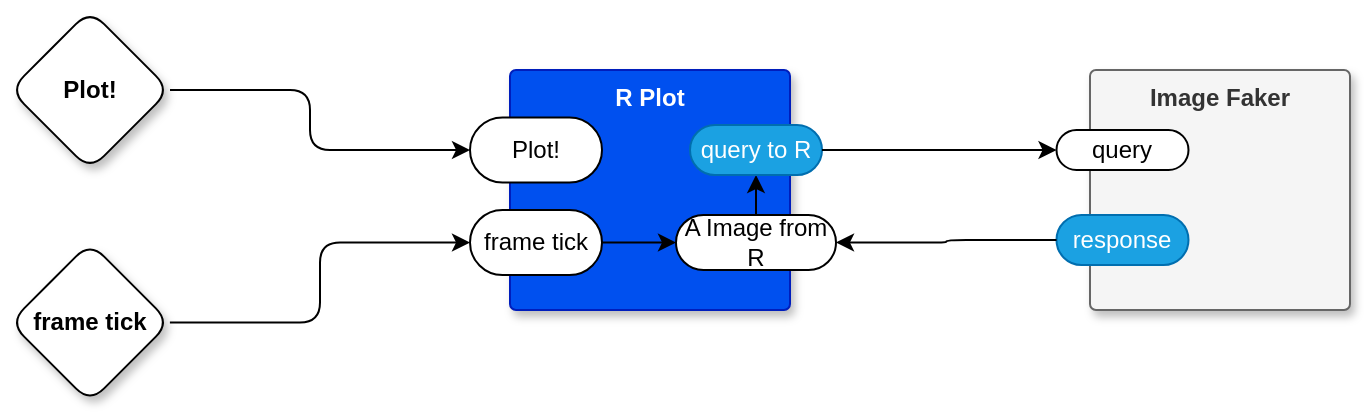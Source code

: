 <mxfile version="21.6.8" type="device" pages="4">
  <diagram name="main" id="x2co2Gd_Et_V67uiUisD">
    <mxGraphModel dx="1238" dy="1469" grid="1" gridSize="10" guides="1" tooltips="1" connect="1" arrows="1" fold="1" page="1" pageScale="1" pageWidth="1100" pageHeight="850" math="0" shadow="0">
      <root>
        <mxCell id="_Y9BDkzuRRnm9ouS4DaO-0" />
        <mxCell id="_Y9BDkzuRRnm9ouS4DaO-1" parent="_Y9BDkzuRRnm9ouS4DaO-0" />
        <mxCell id="_Y9BDkzuRRnm9ouS4DaO-3" style="edgeStyle=orthogonalEdgeStyle;shape=connector;rounded=1;orthogonalLoop=1;jettySize=auto;html=1;entryX=0;entryY=0.5;entryDx=0;entryDy=0;entryPerimeter=0;labelBackgroundColor=default;strokeColor=default;fontFamily=Helvetica;fontSize=11;fontColor=default;endArrow=classic;" edge="1" parent="_Y9BDkzuRRnm9ouS4DaO-1" source="_Y9BDkzuRRnm9ouS4DaO-4" target="JYCW3I9-4BdJqzGQ_Jw7-5">
          <mxGeometry relative="1" as="geometry">
            <mxPoint x="223.25" y="-643.75" as="targetPoint" />
          </mxGeometry>
        </mxCell>
        <mxCell id="_Y9BDkzuRRnm9ouS4DaO-4" value="frame tick" style="rhombus;whiteSpace=wrap;html=1;rounded=1;fontStyle=1;glass=0;sketch=0;fontSize=12;points=[[0,0.5,0,0,0],[0.5,0,0,0,0],[0.5,1,0,0,0],[1,0.5,0,0,0]];shadow=1;" vertex="1" parent="_Y9BDkzuRRnm9ouS4DaO-1">
          <mxGeometry x="40" y="-683.75" width="80" height="80" as="geometry" />
        </mxCell>
        <mxCell id="_Y9BDkzuRRnm9ouS4DaO-5" style="edgeStyle=orthogonalEdgeStyle;shape=connector;rounded=1;orthogonalLoop=1;jettySize=auto;html=1;exitX=1;exitY=0.5;exitDx=0;exitDy=0;exitPerimeter=0;entryX=0;entryY=0.5;entryDx=0;entryDy=0;entryPerimeter=0;labelBackgroundColor=default;strokeColor=default;fontFamily=Helvetica;fontSize=11;fontColor=default;endArrow=classic;" edge="1" parent="_Y9BDkzuRRnm9ouS4DaO-1" source="_Y9BDkzuRRnm9ouS4DaO-6" target="JYCW3I9-4BdJqzGQ_Jw7-12">
          <mxGeometry relative="1" as="geometry">
            <mxPoint x="540" y="-760" as="targetPoint" />
            <Array as="points">
              <mxPoint x="190" y="-760" />
              <mxPoint x="190" y="-730" />
            </Array>
          </mxGeometry>
        </mxCell>
        <mxCell id="_Y9BDkzuRRnm9ouS4DaO-6" value="Plot!" style="rhombus;whiteSpace=wrap;html=1;rounded=1;fontStyle=1;glass=0;sketch=0;fontSize=12;points=[[0,0.5,0,0,0],[0.5,0,0,0,0],[0.5,1,0,0,0],[1,0.5,0,0,0]];shadow=1;" vertex="1" parent="_Y9BDkzuRRnm9ouS4DaO-1">
          <mxGeometry x="40" y="-800" width="80" height="80" as="geometry" />
        </mxCell>
        <mxCell id="JYCW3I9-4BdJqzGQ_Jw7-0" value="Image Faker" style="rounded=1;whiteSpace=wrap;html=1;sketch=0;container=1;recursiveResize=0;verticalAlign=top;arcSize=6;fontStyle=1;autosize=0;points=[];absoluteArcSize=1;shadow=1;strokeColor=#666666;fillColor=#f5f5f5;fontColor=#333333;" vertex="1" parent="_Y9BDkzuRRnm9ouS4DaO-1">
          <mxGeometry x="580" y="-770" width="130" height="120" as="geometry">
            <mxRectangle x="-98" y="-1230" width="99" height="26" as="alternateBounds" />
          </mxGeometry>
        </mxCell>
        <mxCell id="JYCW3I9-4BdJqzGQ_Jw7-1" value="query" style="rounded=1;whiteSpace=wrap;html=1;sketch=0;points=[[0,0.5,0,0,0],[1,0.5,0,0,0]];arcSize=50;" vertex="1" parent="JYCW3I9-4BdJqzGQ_Jw7-0">
          <mxGeometry x="-16.75" y="30" width="66" height="20" as="geometry" />
        </mxCell>
        <mxCell id="JYCW3I9-4BdJqzGQ_Jw7-3" value="response" style="rounded=1;whiteSpace=wrap;html=1;sketch=0;points=[[0,0.5,0,0,0],[1,0.5,0,0,0]];fillColor=#1ba1e2;fontColor=#ffffff;strokeColor=#006EAF;arcSize=50;" vertex="1" parent="JYCW3I9-4BdJqzGQ_Jw7-0">
          <mxGeometry x="-16.75" y="72.5" width="66" height="25" as="geometry" />
        </mxCell>
        <mxCell id="JYCW3I9-4BdJqzGQ_Jw7-4" value="R Plot" style="rounded=1;whiteSpace=wrap;html=1;sketch=0;container=1;recursiveResize=0;verticalAlign=top;arcSize=6;fontStyle=1;autosize=0;points=[];absoluteArcSize=1;shadow=1;strokeColor=#001DBC;fillColor=#0050ef;fontColor=#ffffff;" vertex="1" parent="_Y9BDkzuRRnm9ouS4DaO-1">
          <mxGeometry x="290" y="-770" width="140" height="120" as="geometry">
            <mxRectangle x="-98" y="-1230" width="99" height="26" as="alternateBounds" />
          </mxGeometry>
        </mxCell>
        <mxCell id="JYCW3I9-4BdJqzGQ_Jw7-13" value="" style="edgeStyle=orthogonalEdgeStyle;shape=connector;rounded=1;orthogonalLoop=1;jettySize=auto;html=1;labelBackgroundColor=default;strokeColor=default;fontFamily=Helvetica;fontSize=11;fontColor=default;endArrow=classic;" edge="1" parent="JYCW3I9-4BdJqzGQ_Jw7-4" source="JYCW3I9-4BdJqzGQ_Jw7-6" target="JYCW3I9-4BdJqzGQ_Jw7-7">
          <mxGeometry relative="1" as="geometry" />
        </mxCell>
        <mxCell id="JYCW3I9-4BdJqzGQ_Jw7-5" value="frame tick" style="rounded=1;whiteSpace=wrap;html=1;sketch=0;points=[[0,0.5,0,0,0],[1,0.5,0,0,0]];arcSize=50;" vertex="1" parent="JYCW3I9-4BdJqzGQ_Jw7-4">
          <mxGeometry x="-20" y="70" width="66" height="32.5" as="geometry" />
        </mxCell>
        <mxCell id="JYCW3I9-4BdJqzGQ_Jw7-7" value="query to R" style="rounded=1;whiteSpace=wrap;html=1;sketch=0;points=[[0,0.5,0,0,0],[1,0.5,0,0,0]];fillColor=#1ba1e2;fontColor=#ffffff;strokeColor=#006EAF;arcSize=50;" vertex="1" parent="JYCW3I9-4BdJqzGQ_Jw7-4">
          <mxGeometry x="90" y="27.5" width="66" height="25" as="geometry" />
        </mxCell>
        <mxCell id="JYCW3I9-4BdJqzGQ_Jw7-12" value="Plot!" style="rounded=1;whiteSpace=wrap;html=1;sketch=0;points=[[0,0.5,0,0,0],[1,0.5,0,0,0]];arcSize=50;" vertex="1" parent="JYCW3I9-4BdJqzGQ_Jw7-4">
          <mxGeometry x="-20" y="23.75" width="66" height="32.5" as="geometry" />
        </mxCell>
        <mxCell id="TPJF8gSqShhwLvnHYXyO-0" value="" style="edgeStyle=orthogonalEdgeStyle;shape=connector;rounded=1;orthogonalLoop=1;jettySize=auto;html=1;labelBackgroundColor=default;strokeColor=default;fontFamily=Helvetica;fontSize=11;fontColor=default;endArrow=classic;" edge="1" parent="JYCW3I9-4BdJqzGQ_Jw7-4" source="JYCW3I9-4BdJqzGQ_Jw7-5" target="JYCW3I9-4BdJqzGQ_Jw7-6">
          <mxGeometry relative="1" as="geometry">
            <mxPoint x="336" y="-684" as="sourcePoint" />
            <mxPoint x="413" y="-717" as="targetPoint" />
          </mxGeometry>
        </mxCell>
        <mxCell id="JYCW3I9-4BdJqzGQ_Jw7-6" value="A Image from R" style="rounded=1;whiteSpace=wrap;html=1;sketch=0;points=[[0,0.5,0,0,0],[1,0.5,0,0,0]];arcSize=50;" vertex="1" parent="JYCW3I9-4BdJqzGQ_Jw7-4">
          <mxGeometry x="83" y="72.5" width="80" height="27.5" as="geometry" />
        </mxCell>
        <mxCell id="JYCW3I9-4BdJqzGQ_Jw7-14" style="edgeStyle=orthogonalEdgeStyle;shape=connector;rounded=1;orthogonalLoop=1;jettySize=auto;html=1;entryX=0;entryY=0.5;entryDx=0;entryDy=0;entryPerimeter=0;labelBackgroundColor=default;strokeColor=default;fontFamily=Helvetica;fontSize=11;fontColor=default;endArrow=classic;" edge="1" parent="_Y9BDkzuRRnm9ouS4DaO-1" source="JYCW3I9-4BdJqzGQ_Jw7-7" target="JYCW3I9-4BdJqzGQ_Jw7-1">
          <mxGeometry relative="1" as="geometry" />
        </mxCell>
        <mxCell id="JYCW3I9-4BdJqzGQ_Jw7-15" style="edgeStyle=orthogonalEdgeStyle;shape=connector;rounded=1;orthogonalLoop=1;jettySize=auto;html=1;entryX=1;entryY=0.5;entryDx=0;entryDy=0;entryPerimeter=0;labelBackgroundColor=default;strokeColor=default;fontFamily=Helvetica;fontSize=11;fontColor=default;endArrow=classic;" edge="1" parent="_Y9BDkzuRRnm9ouS4DaO-1" source="JYCW3I9-4BdJqzGQ_Jw7-3" target="JYCW3I9-4BdJqzGQ_Jw7-6">
          <mxGeometry relative="1" as="geometry" />
        </mxCell>
      </root>
    </mxGraphModel>
  </diagram>
  <diagram name="R Plot" id="tctDKYyHvvUcEYSdKcSc">
    <mxGraphModel dx="1238" dy="1469" grid="1" gridSize="10" guides="1" tooltips="1" connect="1" arrows="1" fold="1" page="1" pageScale="1" pageWidth="1100" pageHeight="850" math="0" shadow="0">
      <root>
        <mxCell id="0" />
        <mxCell id="1" parent="0" />
        <mxCell id="vPd_otGA6cYsYFcT9pb2-13" value="query to R" style="rhombus;whiteSpace=wrap;html=1;rounded=1;fillColor=#0050ef;fontColor=#ffffff;strokeColor=#001DBC;fontStyle=1;glass=0;sketch=0;fontSize=12;points=[[0,0.5,0,0,0],[0.5,0,0,0,0],[0.5,1,0,0,0],[1,0.5,0,0,0]];shadow=1;" parent="1" vertex="1">
          <mxGeometry x="540" y="-800" width="80" height="80" as="geometry" />
        </mxCell>
        <mxCell id="wpx3KFTkog88uj8q4WT4-11" style="edgeStyle=orthogonalEdgeStyle;shape=connector;rounded=1;orthogonalLoop=1;jettySize=auto;html=1;entryX=0;entryY=0.5;entryDx=0;entryDy=0;entryPerimeter=0;labelBackgroundColor=default;strokeColor=default;fontFamily=Helvetica;fontSize=11;fontColor=default;endArrow=classic;" parent="1" source="hgM3Z5iVc-GX3JF8MEex-1" target="wpx3KFTkog88uj8q4WT4-2" edge="1">
          <mxGeometry relative="1" as="geometry" />
        </mxCell>
        <mxCell id="hgM3Z5iVc-GX3JF8MEex-1" value="frame tick" style="rhombus;whiteSpace=wrap;html=1;rounded=1;fontStyle=1;glass=0;sketch=0;fontSize=12;points=[[0,0.5,0,0,0],[0.5,0,0,0,0],[0.5,1,0,0,0],[1,0.5,0,0,0]];shadow=1;" parent="1" vertex="1">
          <mxGeometry x="40" y="-683.75" width="80" height="80" as="geometry" />
        </mxCell>
        <mxCell id="zbC2pAGGy8EZjJUA5SxW-1" style="edgeStyle=orthogonalEdgeStyle;shape=connector;rounded=1;orthogonalLoop=1;jettySize=auto;html=1;exitX=1;exitY=0.5;exitDx=0;exitDy=0;exitPerimeter=0;entryX=0;entryY=0.5;entryDx=0;entryDy=0;entryPerimeter=0;labelBackgroundColor=default;strokeColor=default;fontFamily=Helvetica;fontSize=11;fontColor=default;endArrow=classic;" parent="1" source="hgM3Z5iVc-GX3JF8MEex-2" target="vPd_otGA6cYsYFcT9pb2-13" edge="1">
          <mxGeometry relative="1" as="geometry" />
        </mxCell>
        <mxCell id="hgM3Z5iVc-GX3JF8MEex-2" value="Plot!" style="rhombus;whiteSpace=wrap;html=1;rounded=1;fontStyle=1;glass=0;sketch=0;fontSize=12;points=[[0,0.5,0,0,0],[0.5,0,0,0,0],[0.5,1,0,0,0],[1,0.5,0,0,0]];shadow=1;" parent="1" vertex="1">
          <mxGeometry x="40" y="-800" width="80" height="80" as="geometry" />
        </mxCell>
        <mxCell id="wpx3KFTkog88uj8q4WT4-12" style="edgeStyle=orthogonalEdgeStyle;shape=connector;rounded=1;orthogonalLoop=1;jettySize=auto;html=1;exitX=0;exitY=0.5;exitDx=0;exitDy=0;exitPerimeter=0;entryX=1;entryY=0.5;entryDx=0;entryDy=0;entryPerimeter=0;labelBackgroundColor=default;strokeColor=default;fontFamily=Helvetica;fontSize=11;fontColor=default;endArrow=classic;" parent="1" source="hgM3Z5iVc-GX3JF8MEex-3" target="wpx3KFTkog88uj8q4WT4-10" edge="1">
          <mxGeometry relative="1" as="geometry" />
        </mxCell>
        <mxCell id="hgM3Z5iVc-GX3JF8MEex-3" value="B Image from R" style="rhombus;whiteSpace=wrap;html=1;rounded=1;fontStyle=1;glass=0;sketch=0;fontSize=12;points=[[0,0.5,0,0,0],[0.5,0,0,0,0],[0.5,1,0,0,0],[1,0.5,0,0,0]];shadow=1;" parent="1" vertex="1">
          <mxGeometry x="545" y="-683.75" width="80" height="80" as="geometry" />
        </mxCell>
        <mxCell id="6zUdT8GChwdI0wCmFx8a-1" value="panic" style="rounded=1;whiteSpace=wrap;html=1;sketch=0;container=1;recursiveResize=0;verticalAlign=top;arcSize=6;fontStyle=1;autosize=0;points=[];absoluteArcSize=1;shadow=1;strokeColor=#b85450;fillColor=#f8cecc;fontFamily=Helvetica;fontSize=11;" parent="1" vertex="1">
          <mxGeometry x="540" y="-590" width="90" height="90" as="geometry">
            <mxRectangle x="-98" y="-1230" width="99" height="26" as="alternateBounds" />
          </mxGeometry>
        </mxCell>
        <mxCell id="6zUdT8GChwdI0wCmFx8a-2" value="str" style="rounded=1;whiteSpace=wrap;html=1;sketch=0;points=[[0,0.5,0,0,0],[1,0.5,0,0,0]];arcSize=50;fontFamily=Helvetica;fontSize=11;fontColor=default;" parent="6zUdT8GChwdI0wCmFx8a-1" vertex="1">
          <mxGeometry x="-16.75" y="36" width="66" height="25" as="geometry" />
        </mxCell>
        <mxCell id="wpx3KFTkog88uj8q4WT4-1" value="viewer" style="rounded=1;whiteSpace=wrap;html=1;sketch=0;container=1;recursiveResize=0;verticalAlign=top;arcSize=6;fontStyle=1;autosize=0;points=[];absoluteArcSize=1;shadow=1;strokeColor=#001DBC;fillColor=#0050ef;fontColor=#ffffff;" parent="1" vertex="1">
          <mxGeometry x="240" y="-680" width="130" height="110" as="geometry">
            <mxRectangle x="-98" y="-1230" width="99" height="26" as="alternateBounds" />
          </mxGeometry>
        </mxCell>
        <mxCell id="wpx3KFTkog88uj8q4WT4-2" value="force rendering" style="rounded=1;whiteSpace=wrap;html=1;sketch=0;points=[[0,0.5,0,0,0],[1,0.5,0,0,0]];arcSize=50;" parent="wpx3KFTkog88uj8q4WT4-1" vertex="1">
          <mxGeometry x="-16.75" y="20" width="66" height="32.5" as="geometry" />
        </mxCell>
        <mxCell id="wpx3KFTkog88uj8q4WT4-10" value="image update" style="rounded=1;whiteSpace=wrap;html=1;sketch=0;points=[[0,0.5,0,0,0],[1,0.5,0,0,0]];arcSize=50;" parent="wpx3KFTkog88uj8q4WT4-1" vertex="1">
          <mxGeometry x="84.75" y="20" width="66" height="32.5" as="geometry" />
        </mxCell>
        <mxCell id="wpx3KFTkog88uj8q4WT4-8" value="error" style="rounded=1;whiteSpace=wrap;html=1;sketch=0;points=[[0,0.5,0,0,0],[1,0.5,0,0,0]];fillColor=#1ba1e2;fontColor=#ffffff;strokeColor=#006EAF;arcSize=50;" parent="wpx3KFTkog88uj8q4WT4-1" vertex="1">
          <mxGeometry x="90" y="70" width="66" height="25" as="geometry" />
        </mxCell>
        <mxCell id="wpx3KFTkog88uj8q4WT4-14" style="edgeStyle=orthogonalEdgeStyle;shape=connector;rounded=1;orthogonalLoop=1;jettySize=auto;html=1;exitX=1;exitY=0.5;exitDx=0;exitDy=0;exitPerimeter=0;entryX=0;entryY=0.5;entryDx=0;entryDy=0;entryPerimeter=0;labelBackgroundColor=default;strokeColor=default;fontFamily=Helvetica;fontSize=11;fontColor=default;endArrow=classic;" parent="1" source="wpx3KFTkog88uj8q4WT4-8" target="6zUdT8GChwdI0wCmFx8a-2" edge="1">
          <mxGeometry relative="1" as="geometry" />
        </mxCell>
      </root>
    </mxGraphModel>
  </diagram>
  <diagram id="H_eXErfAnEGrVeh6kIMW" name="viewer">
    <mxGraphModel dx="1238" dy="1469" grid="1" gridSize="10" guides="1" tooltips="1" connect="1" arrows="1" fold="1" page="1" pageScale="1" pageWidth="1100" pageHeight="850" math="0" shadow="0">
      <root>
        <mxCell id="0" />
        <mxCell id="1" parent="0" />
        <mxCell id="OxmGTN-W-9_OAuxAENsA-1" value="Image Cache" style="rounded=1;whiteSpace=wrap;html=1;sketch=0;container=1;recursiveResize=0;verticalAlign=top;arcSize=6;fontStyle=1;autosize=0;points=[];absoluteArcSize=1;shadow=1;strokeColor=#001DBC;fillColor=#0050ef;fontColor=#ffffff;" parent="1" vertex="1">
          <mxGeometry x="160" y="-590" width="140" height="110" as="geometry">
            <mxRectangle x="-98" y="-1230" width="99" height="26" as="alternateBounds" />
          </mxGeometry>
        </mxCell>
        <mxCell id="OxmGTN-W-9_OAuxAENsA-2" value="force rendering" style="rounded=1;whiteSpace=wrap;html=1;sketch=0;points=[[0,0.5,0,0,0],[1,0.5,0,0,0]];arcSize=50;" parent="OxmGTN-W-9_OAuxAENsA-1" vertex="1">
          <mxGeometry x="-16.75" y="30" width="66" height="32.5" as="geometry" />
        </mxCell>
        <mxCell id="OxmGTN-W-9_OAuxAENsA-3" value="render" style="rounded=1;whiteSpace=wrap;html=1;sketch=0;points=[[0,0.5,0,0,0],[1,0.5,0,0,0]];fillColor=#1ba1e2;fontColor=#ffffff;strokeColor=#006EAF;arcSize=50;" parent="OxmGTN-W-9_OAuxAENsA-1" vertex="1">
          <mxGeometry x="84.75" y="70" width="66" height="25" as="geometry" />
        </mxCell>
        <mxCell id="OxmGTN-W-9_OAuxAENsA-4" value="image update" style="rounded=1;whiteSpace=wrap;html=1;sketch=0;points=[[0,0.5,0,0,0],[1,0.5,0,0,0]];arcSize=50;" parent="OxmGTN-W-9_OAuxAENsA-1" vertex="1">
          <mxGeometry x="84.75" y="30" width="66" height="32.5" as="geometry" />
        </mxCell>
        <mxCell id="OxmGTN-W-9_OAuxAENsA-5" value="render" style="rounded=1;whiteSpace=wrap;html=1;sketch=0;container=1;recursiveResize=0;verticalAlign=top;arcSize=6;fontStyle=1;autosize=0;points=[];absoluteArcSize=1;shadow=1;strokeColor=#001DBC;fillColor=#0050ef;fontColor=#ffffff;" parent="1" vertex="1">
          <mxGeometry x="380" y="-480" width="130" height="110" as="geometry">
            <mxRectangle x="-98" y="-1230" width="99" height="26" as="alternateBounds" />
          </mxGeometry>
        </mxCell>
        <mxCell id="OxmGTN-W-9_OAuxAENsA-6" value="image to render" style="rounded=1;whiteSpace=wrap;html=1;sketch=0;points=[[0,0.5,0,0,0],[1,0.5,0,0,0]];arcSize=50;" parent="OxmGTN-W-9_OAuxAENsA-5" vertex="1">
          <mxGeometry x="-16.75" y="27.5" width="66" height="32.5" as="geometry" />
        </mxCell>
        <mxCell id="OxmGTN-W-9_OAuxAENsA-7" value="error" style="rounded=1;whiteSpace=wrap;html=1;sketch=0;points=[[0,0.5,0,0,0],[1,0.5,0,0,0]];fillColor=#1ba1e2;fontColor=#ffffff;strokeColor=#006EAF;arcSize=50;" parent="OxmGTN-W-9_OAuxAENsA-5" vertex="1">
          <mxGeometry x="84.75" y="70" width="66" height="25" as="geometry" />
        </mxCell>
        <mxCell id="OxmGTN-W-9_OAuxAENsA-8" style="edgeStyle=orthogonalEdgeStyle;shape=connector;rounded=1;orthogonalLoop=1;jettySize=auto;html=1;exitX=1;exitY=0.5;exitDx=0;exitDy=0;exitPerimeter=0;entryX=0;entryY=0.5;entryDx=0;entryDy=0;entryPerimeter=0;labelBackgroundColor=default;strokeColor=default;fontFamily=Helvetica;fontSize=11;fontColor=default;endArrow=classic;" parent="1" source="OxmGTN-W-9_OAuxAENsA-3" target="OxmGTN-W-9_OAuxAENsA-6" edge="1">
          <mxGeometry relative="1" as="geometry" />
        </mxCell>
        <mxCell id="2WMw1mz_Se6MCp_cIFlG-1" style="edgeStyle=orthogonalEdgeStyle;shape=connector;rounded=1;orthogonalLoop=1;jettySize=auto;html=1;entryX=0;entryY=0.5;entryDx=0;entryDy=0;entryPerimeter=0;labelBackgroundColor=default;strokeColor=default;fontFamily=Helvetica;fontSize=11;fontColor=default;endArrow=classic;" parent="1" source="OxmGTN-W-9_OAuxAENsA-9" target="OxmGTN-W-9_OAuxAENsA-2" edge="1">
          <mxGeometry relative="1" as="geometry" />
        </mxCell>
        <mxCell id="OxmGTN-W-9_OAuxAENsA-9" value="force rendering" style="rhombus;whiteSpace=wrap;html=1;rounded=1;fontStyle=1;glass=0;sketch=0;fontSize=12;points=[[0,0.5,0,0,0],[0.5,0,0,0,0],[0.5,1,0,0,0],[1,0.5,0,0,0]];shadow=1;fontFamily=Helvetica;fontColor=default;" parent="1" vertex="1">
          <mxGeometry y="-560" width="80" height="80" as="geometry" />
        </mxCell>
        <mxCell id="OxmGTN-W-9_OAuxAENsA-10" value="error" style="rhombus;whiteSpace=wrap;html=1;rounded=1;fillColor=#0050ef;fontColor=#ffffff;strokeColor=#001DBC;fontStyle=1;glass=0;sketch=0;fontSize=12;points=[[0,0.5,0,0,0],[0.5,0,0,0,0],[0.5,1,0,0,0],[1,0.5,0,0,0]];shadow=1;fontFamily=Helvetica;" parent="1" vertex="1">
          <mxGeometry x="580" y="-437.5" width="80" height="80" as="geometry" />
        </mxCell>
        <mxCell id="OxmGTN-W-9_OAuxAENsA-11" style="edgeStyle=orthogonalEdgeStyle;shape=connector;rounded=1;orthogonalLoop=1;jettySize=auto;html=1;exitX=1;exitY=0.5;exitDx=0;exitDy=0;exitPerimeter=0;labelBackgroundColor=default;strokeColor=default;fontFamily=Helvetica;fontSize=11;fontColor=default;endArrow=classic;" parent="1" source="OxmGTN-W-9_OAuxAENsA-7" target="OxmGTN-W-9_OAuxAENsA-10" edge="1">
          <mxGeometry relative="1" as="geometry" />
        </mxCell>
        <mxCell id="OxmGTN-W-9_OAuxAENsA-14" style="edgeStyle=orthogonalEdgeStyle;shape=connector;rounded=1;orthogonalLoop=1;jettySize=auto;html=1;exitX=1;exitY=0.5;exitDx=0;exitDy=0;exitPerimeter=0;entryX=1;entryY=0.5;entryDx=0;entryDy=0;entryPerimeter=0;labelBackgroundColor=default;strokeColor=default;fontFamily=Helvetica;fontSize=11;fontColor=default;endArrow=classic;" parent="1" source="OxmGTN-W-9_OAuxAENsA-13" target="OxmGTN-W-9_OAuxAENsA-4" edge="1">
          <mxGeometry relative="1" as="geometry">
            <Array as="points">
              <mxPoint x="340" y="-650" />
              <mxPoint x="340" y="-544" />
            </Array>
          </mxGeometry>
        </mxCell>
        <mxCell id="OxmGTN-W-9_OAuxAENsA-13" value="image update" style="rhombus;whiteSpace=wrap;html=1;rounded=1;fontStyle=1;glass=0;sketch=0;fontSize=12;points=[[0,0.5,0,0,0],[0.5,0,0,0,0],[0.5,1,0,0,0],[1,0.5,0,0,0]];shadow=1;fontFamily=Helvetica;fontColor=default;" parent="1" vertex="1">
          <mxGeometry y="-690" width="80" height="80" as="geometry" />
        </mxCell>
      </root>
    </mxGraphModel>
  </diagram>
  <diagram id="MJUVfGz8N2j3HMJ1dnwT" name="Image Faker">
    <mxGraphModel dx="1238" dy="1469" grid="1" gridSize="10" guides="1" tooltips="1" connect="1" arrows="1" fold="1" page="1" pageScale="1" pageWidth="1100" pageHeight="850" math="0" shadow="0">
      <root>
        <mxCell id="0" />
        <mxCell id="1" parent="0" />
        <mxCell id="qSVTK6P5Pi9VI86V2hci-10" style="edgeStyle=orthogonalEdgeStyle;shape=connector;rounded=1;orthogonalLoop=1;jettySize=auto;html=1;exitX=1;exitY=0.5;exitDx=0;exitDy=0;exitPerimeter=0;labelBackgroundColor=default;strokeColor=default;fontFamily=Helvetica;fontSize=11;fontColor=default;endArrow=classic;" edge="1" parent="1" source="qSVTK6P5Pi9VI86V2hci-4" target="qSVTK6P5Pi9VI86V2hci-7">
          <mxGeometry relative="1" as="geometry" />
        </mxCell>
        <mxCell id="qSVTK6P5Pi9VI86V2hci-4" value="query" style="rhombus;whiteSpace=wrap;html=1;rounded=1;fontStyle=1;glass=0;sketch=0;fontSize=12;points=[[0,0.5,0,0,0],[0.5,0,0,0,0],[0.5,1,0,0,0],[1,0.5,0,0,0]];shadow=1;fontFamily=Helvetica;fontColor=default;" vertex="1" parent="1">
          <mxGeometry x="80" y="-480" width="80" height="80" as="geometry" />
        </mxCell>
        <mxCell id="qSVTK6P5Pi9VI86V2hci-5" value="response" style="rhombus;whiteSpace=wrap;html=1;rounded=1;fillColor=#0050ef;fontColor=#ffffff;strokeColor=#001DBC;fontStyle=1;glass=0;sketch=0;fontSize=12;points=[[0,0.5,0,0,0],[0.5,0,0,0,0],[0.5,1,0,0,0],[1,0.5,0,0,0]];shadow=1;fontFamily=Helvetica;" vertex="1" parent="1">
          <mxGeometry x="400" y="-480" width="80" height="80" as="geometry" />
        </mxCell>
        <mxCell id="qSVTK6P5Pi9VI86V2hci-6" value="Fake Image" style="rounded=1;whiteSpace=wrap;html=1;sketch=0;container=1;recursiveResize=0;verticalAlign=top;arcSize=6;fontStyle=1;autosize=0;points=[];absoluteArcSize=1;shadow=1;strokeColor=#001DBC;fillColor=#0050ef;fontColor=#ffffff;fontFamily=Helvetica;fontSize=11;" vertex="1" parent="1">
          <mxGeometry x="210" y="-480" width="130" height="80" as="geometry">
            <mxRectangle x="-98" y="-1230" width="99" height="26" as="alternateBounds" />
          </mxGeometry>
        </mxCell>
        <mxCell id="qSVTK6P5Pi9VI86V2hci-7" value="input" style="rounded=1;whiteSpace=wrap;html=1;sketch=0;points=[[0,0.5,0,0,0],[1,0.5,0,0,0]];arcSize=50;fontFamily=Helvetica;fontSize=11;fontColor=default;" vertex="1" parent="qSVTK6P5Pi9VI86V2hci-6">
          <mxGeometry x="-16.75" y="27.5" width="66" height="25" as="geometry" />
        </mxCell>
        <mxCell id="qSVTK6P5Pi9VI86V2hci-8" value="output" style="rounded=1;whiteSpace=wrap;html=1;sketch=0;points=[[0,0.5,0,0,0],[1,0.5,0,0,0]];fillColor=#1ba1e2;fontColor=#ffffff;strokeColor=#006EAF;arcSize=50;fontFamily=Helvetica;fontSize=11;" vertex="1" parent="qSVTK6P5Pi9VI86V2hci-6">
          <mxGeometry x="84.75" y="27.5" width="66" height="25" as="geometry" />
        </mxCell>
        <mxCell id="qSVTK6P5Pi9VI86V2hci-11" style="edgeStyle=orthogonalEdgeStyle;shape=connector;rounded=1;orthogonalLoop=1;jettySize=auto;html=1;labelBackgroundColor=default;strokeColor=default;fontFamily=Helvetica;fontSize=11;fontColor=default;endArrow=classic;" edge="1" parent="1" source="qSVTK6P5Pi9VI86V2hci-8" target="qSVTK6P5Pi9VI86V2hci-5">
          <mxGeometry relative="1" as="geometry" />
        </mxCell>
      </root>
    </mxGraphModel>
  </diagram>
</mxfile>
